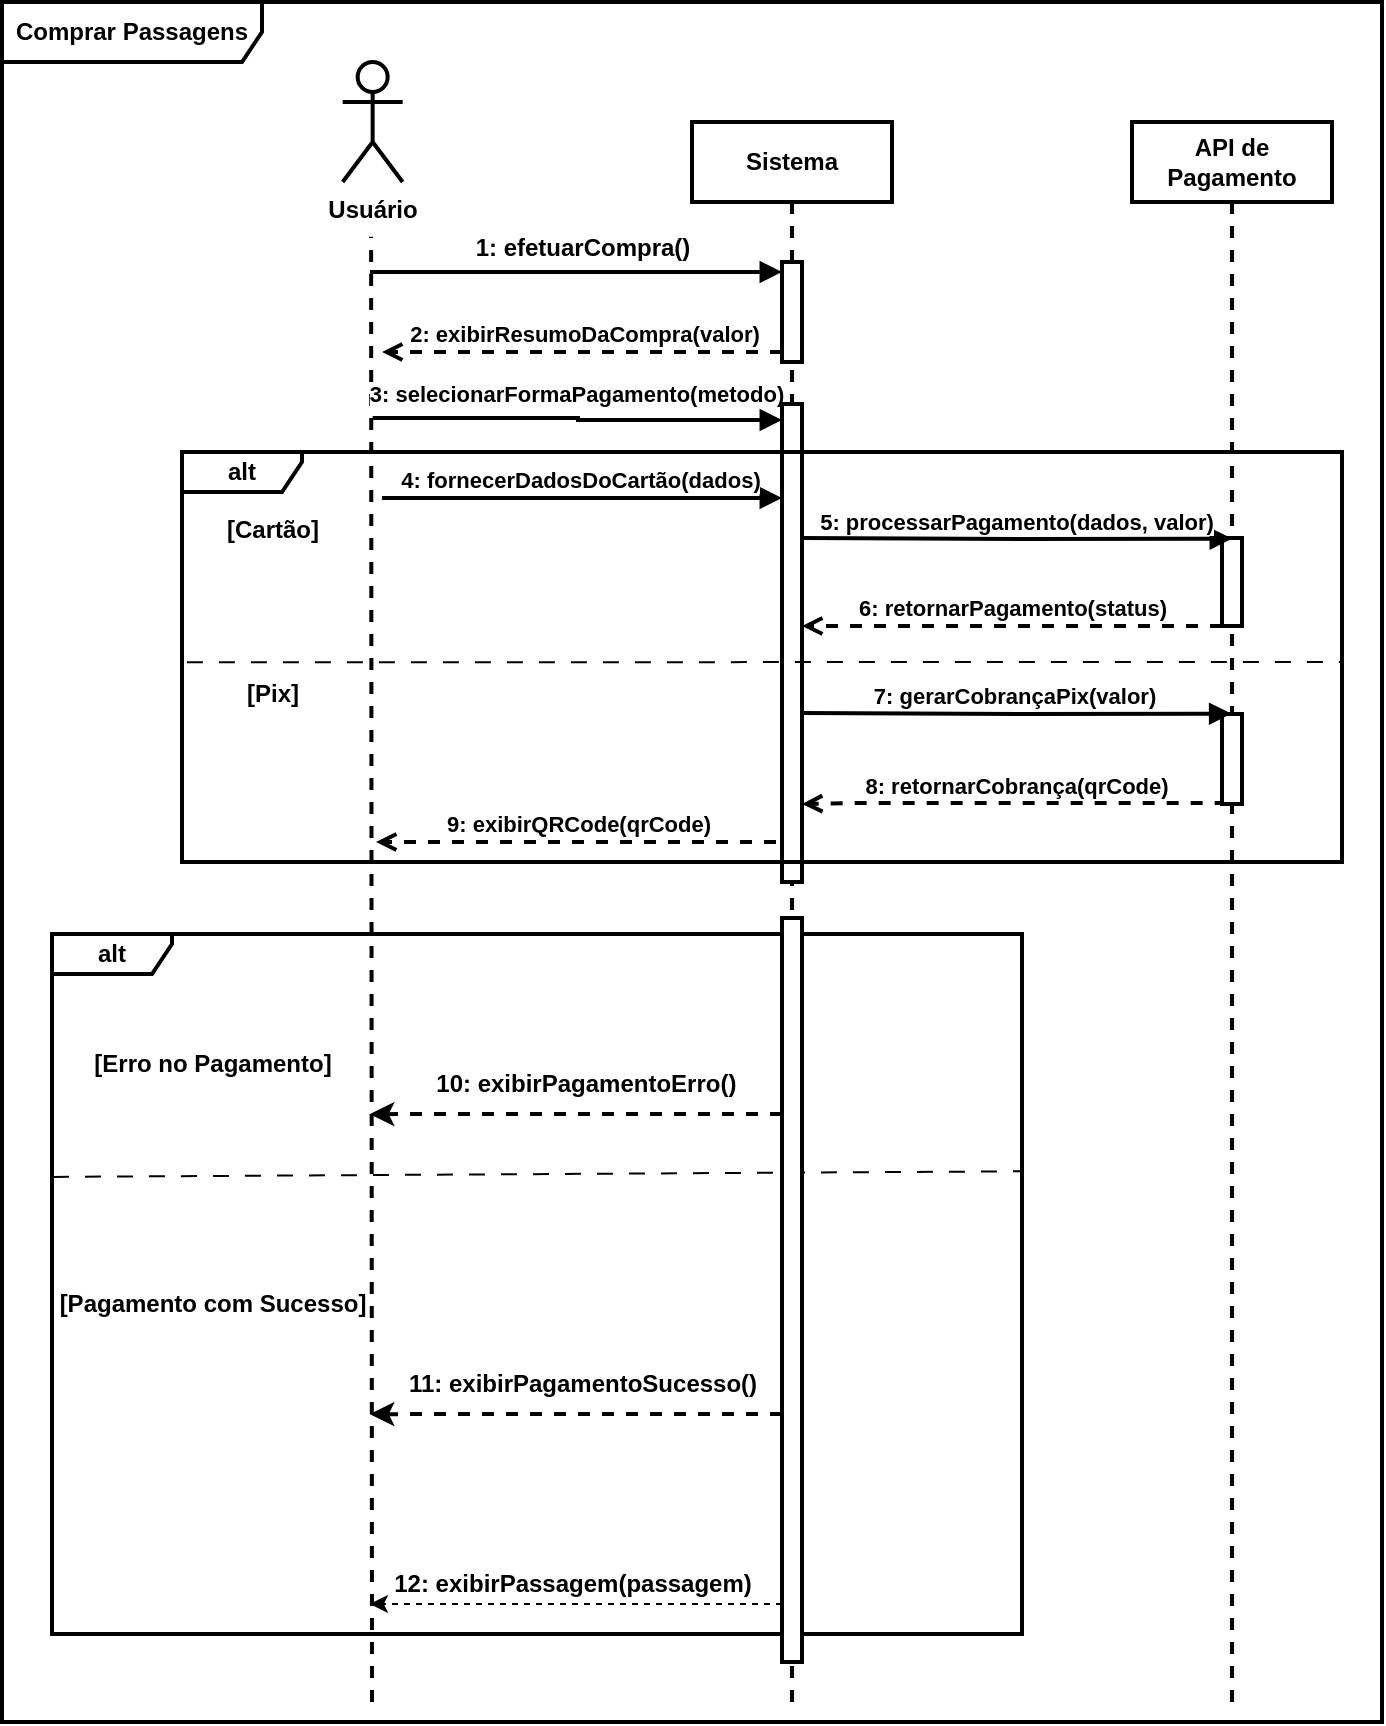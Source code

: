 <mxfile version="27.1.4">
  <diagram name="Página-1" id="9rKXRhQMnLUlFg-UbO_X">
    <mxGraphModel grid="1" page="1" gridSize="10" guides="1" tooltips="1" connect="1" arrows="1" fold="1" pageScale="1" pageWidth="1169" pageHeight="827" math="0" shadow="0">
      <root>
        <mxCell id="0" />
        <mxCell id="1" parent="0" />
        <mxCell id="zLq0nJhMniRumRmDmFBJ-10" value="API de Pagamento" style="shape=umlLifeline;perimeter=lifelinePerimeter;whiteSpace=wrap;html=1;container=1;dropTarget=0;collapsible=0;recursiveResize=0;outlineConnect=0;portConstraint=eastwest;newEdgeStyle={&quot;curved&quot;:0,&quot;rounded&quot;:0};fontStyle=1;strokeWidth=2;" vertex="1" parent="1">
          <mxGeometry x="1965" y="190" width="100" height="790" as="geometry" />
        </mxCell>
        <mxCell id="zLq0nJhMniRumRmDmFBJ-14" value="Sistema" style="shape=umlLifeline;perimeter=lifelinePerimeter;whiteSpace=wrap;html=1;container=1;dropTarget=0;collapsible=0;recursiveResize=0;outlineConnect=0;portConstraint=eastwest;newEdgeStyle={&quot;curved&quot;:0,&quot;rounded&quot;:0};fontStyle=1;strokeWidth=2;" vertex="1" parent="1">
          <mxGeometry x="1745" y="190" width="100" height="790" as="geometry" />
        </mxCell>
        <mxCell id="zLq0nJhMniRumRmDmFBJ-24" style="edgeStyle=orthogonalEdgeStyle;rounded=0;orthogonalLoop=1;jettySize=auto;html=1;curved=0;entryX=0;entryY=0;entryDx=0;entryDy=5;entryPerimeter=0;endArrow=block;endFill=1;fontStyle=1;strokeWidth=2;" edge="1" parent="1">
          <mxGeometry relative="1" as="geometry">
            <Array as="points">
              <mxPoint x="1645" y="265" />
              <mxPoint x="1645" y="265" />
            </Array>
            <mxPoint x="1583.962" y="265" as="sourcePoint" />
            <mxPoint x="1790" y="265" as="targetPoint" />
          </mxGeometry>
        </mxCell>
        <mxCell id="zLq0nJhMniRumRmDmFBJ-25" value="1: efetuarCompra()" style="text;html=1;align=center;verticalAlign=middle;resizable=0;points=[];autosize=1;strokeColor=none;fillColor=none;fontStyle=1" vertex="1" parent="1">
          <mxGeometry x="1630" y="238" width="120" height="30" as="geometry" />
        </mxCell>
        <mxCell id="zLq0nJhMniRumRmDmFBJ-79" value="&lt;span&gt;Usuário&lt;/span&gt;" style="shape=umlActor;verticalLabelPosition=bottom;verticalAlign=top;html=1;outlineConnect=0;fontStyle=1;strokeWidth=2;" vertex="1" parent="1">
          <mxGeometry x="1570.33" y="160" width="30" height="60" as="geometry" />
        </mxCell>
        <mxCell id="zLq0nJhMniRumRmDmFBJ-80" value="" style="endArrow=none;dashed=1;html=1;rounded=0;fontStyle=1;strokeWidth=2;" edge="1" parent="1">
          <mxGeometry width="50" height="50" relative="1" as="geometry">
            <mxPoint x="1585" y="980" as="sourcePoint" />
            <mxPoint x="1584.56" y="247.38" as="targetPoint" />
          </mxGeometry>
        </mxCell>
        <mxCell id="KLUDcfQme7VjofMpqBZG-1" value="Comprar Passagens" style="shape=umlFrame;whiteSpace=wrap;html=1;pointerEvents=0;width=130;height=30;fontStyle=1;strokeWidth=2;" vertex="1" parent="1">
          <mxGeometry x="1400" y="130" width="690" height="860" as="geometry" />
        </mxCell>
        <mxCell id="KLUDcfQme7VjofMpqBZG-9" value="" style="html=1;points=[[0,0,0,0,5],[0,1,0,0,-5],[1,0,0,0,5],[1,1,0,0,-5]];perimeter=orthogonalPerimeter;outlineConnect=0;targetShapes=umlLifeline;portConstraint=eastwest;newEdgeStyle={&quot;curved&quot;:0,&quot;rounded&quot;:0};fontStyle=1;strokeWidth=2;" vertex="1" parent="1">
          <mxGeometry x="1790" y="260" width="10" height="50" as="geometry" />
        </mxCell>
        <mxCell id="KLUDcfQme7VjofMpqBZG-17" value="[Cartão]" style="text;html=1;align=center;verticalAlign=middle;resizable=0;points=[];autosize=1;strokeColor=none;fillColor=none;fontStyle=1" vertex="1" parent="1">
          <mxGeometry x="1500.33" y="379" width="70" height="30" as="geometry" />
        </mxCell>
        <mxCell id="KLUDcfQme7VjofMpqBZG-18" value="[Pix]" style="text;html=1;align=center;verticalAlign=middle;resizable=0;points=[];autosize=1;strokeColor=none;fillColor=none;fontStyle=1" vertex="1" parent="1">
          <mxGeometry x="1510" y="461" width="50" height="30" as="geometry" />
        </mxCell>
        <mxCell id="KLUDcfQme7VjofMpqBZG-19" style="edgeStyle=orthogonalEdgeStyle;rounded=0;orthogonalLoop=1;jettySize=auto;html=1;curved=0;endArrow=block;endFill=1;fontStyle=1;strokeWidth=2;" edge="1" parent="1">
          <mxGeometry relative="1" as="geometry">
            <Array as="points">
              <mxPoint x="1590" y="378" />
            </Array>
            <mxPoint x="1590" y="378" as="sourcePoint" />
            <mxPoint x="1790" y="378" as="targetPoint" />
          </mxGeometry>
        </mxCell>
        <mxCell id="KLUDcfQme7VjofMpqBZG-20" value="4: fornecerDadosDoCartão(dados)" style="edgeLabel;html=1;align=center;verticalAlign=middle;resizable=0;points=[];fontStyle=1" connectable="0" vertex="1" parent="KLUDcfQme7VjofMpqBZG-19">
          <mxGeometry x="-0.015" relative="1" as="geometry">
            <mxPoint y="-9" as="offset" />
          </mxGeometry>
        </mxCell>
        <mxCell id="byp8TM0r94PkajCjEqZ4-8" style="edgeStyle=orthogonalEdgeStyle;rounded=0;orthogonalLoop=1;jettySize=auto;html=1;curved=0;dashed=1;endArrow=open;endFill=0;fontStyle=1;strokeWidth=2;" edge="1" parent="1">
          <mxGeometry relative="1" as="geometry">
            <Array as="points" />
            <mxPoint x="2010" y="442" as="sourcePoint" />
            <mxPoint x="1800" y="442" as="targetPoint" />
          </mxGeometry>
        </mxCell>
        <mxCell id="byp8TM0r94PkajCjEqZ4-9" value="6: retornarPagamento(status)" style="edgeLabel;html=1;align=center;verticalAlign=middle;resizable=0;points=[];fontStyle=1" connectable="0" vertex="1" parent="byp8TM0r94PkajCjEqZ4-8">
          <mxGeometry x="0.055" y="-1" relative="1" as="geometry">
            <mxPoint x="6" y="-8" as="offset" />
          </mxGeometry>
        </mxCell>
        <mxCell id="byp8TM0r94PkajCjEqZ4-10" style="edgeStyle=orthogonalEdgeStyle;rounded=0;orthogonalLoop=1;jettySize=auto;html=1;curved=0;dashed=1;endArrow=open;endFill=0;fontStyle=1;strokeWidth=2;" edge="1" parent="1">
          <mxGeometry relative="1" as="geometry">
            <Array as="points">
              <mxPoint x="1602.33" y="549.5" />
            </Array>
            <mxPoint x="1787" y="550" as="sourcePoint" />
            <mxPoint x="1587" y="550" as="targetPoint" />
          </mxGeometry>
        </mxCell>
        <mxCell id="byp8TM0r94PkajCjEqZ4-11" value="9: exibirQRCode(qrCode)" style="edgeLabel;html=1;align=center;verticalAlign=middle;resizable=0;points=[];fontStyle=1" connectable="0" vertex="1" parent="byp8TM0r94PkajCjEqZ4-10">
          <mxGeometry x="0.055" y="-1" relative="1" as="geometry">
            <mxPoint x="6" y="-8" as="offset" />
          </mxGeometry>
        </mxCell>
        <mxCell id="byp8TM0r94PkajCjEqZ4-14" style="edgeStyle=orthogonalEdgeStyle;rounded=0;orthogonalLoop=1;jettySize=auto;html=1;curved=0;dashed=1;endArrow=open;endFill=0;fontStyle=1;strokeWidth=2;" edge="1" parent="1">
          <mxGeometry relative="1" as="geometry">
            <Array as="points">
              <mxPoint x="1827.66" y="530" />
            </Array>
            <mxPoint x="2012.33" y="530.5" as="sourcePoint" />
            <mxPoint x="1800" y="531" as="targetPoint" />
          </mxGeometry>
        </mxCell>
        <mxCell id="byp8TM0r94PkajCjEqZ4-15" value="8: retornarCobrança(qrCode)" style="edgeLabel;html=1;align=center;verticalAlign=middle;resizable=0;points=[];fontStyle=1" connectable="0" vertex="1" parent="byp8TM0r94PkajCjEqZ4-14">
          <mxGeometry x="0.055" y="-1" relative="1" as="geometry">
            <mxPoint x="6" y="-8" as="offset" />
          </mxGeometry>
        </mxCell>
        <mxCell id="byp8TM0r94PkajCjEqZ4-22" value="alt" style="shape=umlFrame;whiteSpace=wrap;html=1;pointerEvents=0;width=60;height=20;fontStyle=1;strokeWidth=2;" vertex="1" parent="1">
          <mxGeometry x="1425" y="596" width="485" height="350" as="geometry" />
        </mxCell>
        <mxCell id="byp8TM0r94PkajCjEqZ4-25" style="edgeStyle=orthogonalEdgeStyle;rounded=0;orthogonalLoop=1;jettySize=auto;html=1;curved=0;dashed=1;fontStyle=1;strokeWidth=2;" edge="1" parent="1">
          <mxGeometry relative="1" as="geometry">
            <mxPoint x="1583.962" y="686.077" as="targetPoint" />
            <Array as="points">
              <mxPoint x="1645" y="686" />
              <mxPoint x="1645" y="686" />
            </Array>
            <mxPoint x="1790" y="686" as="sourcePoint" />
          </mxGeometry>
        </mxCell>
        <mxCell id="byp8TM0r94PkajCjEqZ4-26" value="&amp;nbsp;10: exibirPagamentoErro()" style="text;html=1;align=center;verticalAlign=middle;resizable=0;points=[];autosize=1;strokeColor=none;fillColor=none;fontStyle=1" vertex="1" parent="1">
          <mxGeometry x="1605.33" y="656" width="170" height="30" as="geometry" />
        </mxCell>
        <mxCell id="byp8TM0r94PkajCjEqZ4-29" value="" style="html=1;points=[[0,0,0,0,5],[0,1,0,0,-5],[1,0,0,0,5],[1,1,0,0,-5]];perimeter=orthogonalPerimeter;outlineConnect=0;targetShapes=umlLifeline;portConstraint=eastwest;newEdgeStyle={&quot;curved&quot;:0,&quot;rounded&quot;:0};fontStyle=1;strokeWidth=2;" vertex="1" parent="1">
          <mxGeometry x="2010" y="398" width="10" height="44" as="geometry" />
        </mxCell>
        <mxCell id="byp8TM0r94PkajCjEqZ4-32" value="11: exibirPagamentoSucesso()" style="text;html=1;align=center;verticalAlign=middle;resizable=0;points=[];autosize=1;strokeColor=none;fillColor=none;fontStyle=1" vertex="1" parent="1">
          <mxGeometry x="1595.003" y="806" width="190" height="30" as="geometry" />
        </mxCell>
        <mxCell id="byp8TM0r94PkajCjEqZ4-37" style="edgeStyle=orthogonalEdgeStyle;rounded=0;orthogonalLoop=1;jettySize=auto;html=1;curved=0;dashed=1;exitX=0;exitY=1;exitDx=0;exitDy=-5;exitPerimeter=0;fontStyle=1" edge="1" parent="1">
          <mxGeometry relative="1" as="geometry">
            <mxPoint x="1583.962" y="931" as="targetPoint" />
            <Array as="points">
              <mxPoint x="1635" y="931" />
              <mxPoint x="1635" y="931" />
            </Array>
            <mxPoint x="1790" y="931" as="sourcePoint" />
          </mxGeometry>
        </mxCell>
        <mxCell id="byp8TM0r94PkajCjEqZ4-38" value="12: exibirPassagem(passagem)" style="text;html=1;align=center;verticalAlign=middle;resizable=0;points=[];autosize=1;strokeColor=none;fillColor=none;fontStyle=1;strokeWidth=2;" vertex="1" parent="1">
          <mxGeometry x="1590.333" y="906" width="190" height="30" as="geometry" />
        </mxCell>
        <mxCell id="byp8TM0r94PkajCjEqZ4-39" value="" style="endArrow=none;dashed=1;html=1;rounded=0;entryX=1;entryY=0.339;entryDx=0;entryDy=0;entryPerimeter=0;exitX=0.001;exitY=0.347;exitDx=0;exitDy=0;exitPerimeter=0;dashPattern=8 8;fontStyle=1" edge="1" parent="1" source="byp8TM0r94PkajCjEqZ4-22" target="byp8TM0r94PkajCjEqZ4-22">
          <mxGeometry width="50" height="50" relative="1" as="geometry">
            <mxPoint x="1521.81" y="717.64" as="sourcePoint" />
            <mxPoint x="2260.33" y="716.0" as="targetPoint" />
          </mxGeometry>
        </mxCell>
        <mxCell id="byp8TM0r94PkajCjEqZ4-40" style="edgeStyle=orthogonalEdgeStyle;rounded=0;orthogonalLoop=1;jettySize=auto;html=1;curved=0;dashed=1;fontStyle=1;strokeWidth=2;" edge="1" parent="1">
          <mxGeometry relative="1" as="geometry">
            <Array as="points">
              <mxPoint x="1685" y="836" />
              <mxPoint x="1685" y="836" />
            </Array>
            <mxPoint x="1583.962" y="836.077" as="targetPoint" />
            <mxPoint x="1790" y="836" as="sourcePoint" />
          </mxGeometry>
        </mxCell>
        <mxCell id="byp8TM0r94PkajCjEqZ4-41" value="[Pagamento com Sucesso]" style="text;html=1;align=center;verticalAlign=middle;resizable=0;points=[];autosize=1;strokeColor=none;fillColor=none;fontStyle=1" vertex="1" parent="1">
          <mxGeometry x="1420" y="766" width="170" height="30" as="geometry" />
        </mxCell>
        <mxCell id="byp8TM0r94PkajCjEqZ4-42" value="[Erro no Pagamento]" style="text;html=1;align=center;verticalAlign=middle;resizable=0;points=[];autosize=1;strokeColor=none;fillColor=none;fontStyle=1" vertex="1" parent="1">
          <mxGeometry x="1440" y="646" width="130" height="30" as="geometry" />
        </mxCell>
        <mxCell id="byp8TM0r94PkajCjEqZ4-45" value="" style="html=1;points=[[0,0,0,0,5],[0,1,0,0,-5],[1,0,0,0,5],[1,1,0,0,-5]];perimeter=orthogonalPerimeter;outlineConnect=0;targetShapes=umlLifeline;portConstraint=eastwest;newEdgeStyle={&quot;curved&quot;:0,&quot;rounded&quot;:0};fontStyle=1;strokeWidth=2;" vertex="1" parent="1">
          <mxGeometry x="2010" y="486" width="10" height="45" as="geometry" />
        </mxCell>
        <mxCell id="byp8TM0r94PkajCjEqZ4-12" style="edgeStyle=orthogonalEdgeStyle;rounded=0;orthogonalLoop=1;jettySize=auto;html=1;curved=0;endArrow=block;endFill=1;entryX=0.55;entryY=0.286;entryDx=0;entryDy=0;entryPerimeter=0;fontStyle=1;strokeWidth=2;" edge="1" parent="1">
          <mxGeometry relative="1" as="geometry">
            <Array as="points" />
            <mxPoint x="1800" y="485.5" as="sourcePoint" />
            <mxPoint x="2014.67" y="485.8" as="targetPoint" />
          </mxGeometry>
        </mxCell>
        <mxCell id="byp8TM0r94PkajCjEqZ4-13" value="7: gerarCobrançaPix(valor)" style="edgeLabel;html=1;align=center;verticalAlign=middle;resizable=0;points=[];fontStyle=1" connectable="0" vertex="1" parent="byp8TM0r94PkajCjEqZ4-12">
          <mxGeometry x="-0.015" relative="1" as="geometry">
            <mxPoint y="-9" as="offset" />
          </mxGeometry>
        </mxCell>
        <mxCell id="byp8TM0r94PkajCjEqZ4-6" style="edgeStyle=orthogonalEdgeStyle;rounded=0;orthogonalLoop=1;jettySize=auto;html=1;curved=0;endArrow=block;endFill=1;entryX=0.55;entryY=0.286;entryDx=0;entryDy=0;entryPerimeter=0;fontStyle=1;strokeWidth=2;" edge="1" parent="1">
          <mxGeometry relative="1" as="geometry">
            <Array as="points" />
            <mxPoint x="1800.33" y="398" as="sourcePoint" />
            <mxPoint x="2015" y="398.3" as="targetPoint" />
          </mxGeometry>
        </mxCell>
        <mxCell id="byp8TM0r94PkajCjEqZ4-7" value="5: processarPagamento(dados, valor)" style="edgeLabel;html=1;align=center;verticalAlign=middle;resizable=0;points=[];fontStyle=1" connectable="0" vertex="1" parent="byp8TM0r94PkajCjEqZ4-6">
          <mxGeometry x="-0.015" relative="1" as="geometry">
            <mxPoint y="-9" as="offset" />
          </mxGeometry>
        </mxCell>
        <mxCell id="KLUDcfQme7VjofMpqBZG-7" style="edgeStyle=orthogonalEdgeStyle;rounded=0;orthogonalLoop=1;jettySize=auto;html=1;curved=0;dashed=1;endArrow=open;endFill=0;exitX=0;exitY=1;exitDx=0;exitDy=-5;exitPerimeter=0;fontStyle=1;strokeWidth=2;" edge="1" parent="1" source="KLUDcfQme7VjofMpqBZG-9">
          <mxGeometry relative="1" as="geometry">
            <Array as="points">
              <mxPoint x="1590" y="305" />
              <mxPoint x="1590" y="305" />
            </Array>
            <mxPoint x="1792" y="318" as="sourcePoint" />
            <mxPoint x="1590" y="305" as="targetPoint" />
          </mxGeometry>
        </mxCell>
        <mxCell id="KLUDcfQme7VjofMpqBZG-8" value="2: exibirResumoDaCompra(valor)" style="edgeLabel;html=1;align=center;verticalAlign=middle;resizable=0;points=[];fontStyle=1" connectable="0" vertex="1" parent="KLUDcfQme7VjofMpqBZG-7">
          <mxGeometry x="0.055" y="-1" relative="1" as="geometry">
            <mxPoint x="6" y="-8" as="offset" />
          </mxGeometry>
        </mxCell>
        <mxCell id="byp8TM0r94PkajCjEqZ4-46" style="edgeStyle=orthogonalEdgeStyle;rounded=0;orthogonalLoop=1;jettySize=auto;html=1;curved=0;endArrow=block;endFill=1;fontStyle=1;strokeWidth=2;" edge="1" parent="1" target="CXJ0yseSsIXUuxaVNN-k-1">
          <mxGeometry relative="1" as="geometry">
            <Array as="points">
              <mxPoint x="1688" y="339" />
            </Array>
            <mxPoint x="1585.33" y="338" as="sourcePoint" />
            <mxPoint x="1790" y="333" as="targetPoint" />
          </mxGeometry>
        </mxCell>
        <mxCell id="byp8TM0r94PkajCjEqZ4-47" value="3: selecionarFormaPagamento(metodo)" style="edgeLabel;html=1;align=center;verticalAlign=middle;resizable=0;points=[];fontStyle=1" connectable="0" vertex="1" parent="byp8TM0r94PkajCjEqZ4-46">
          <mxGeometry x="-0.015" relative="1" as="geometry">
            <mxPoint y="-12" as="offset" />
          </mxGeometry>
        </mxCell>
        <mxCell id="CXJ0yseSsIXUuxaVNN-k-1" value="" style="html=1;points=[[0,0,0,0,5],[0,1,0,0,-5],[1,0,0,0,5],[1,1,0,0,-5]];perimeter=orthogonalPerimeter;outlineConnect=0;targetShapes=umlLifeline;portConstraint=eastwest;newEdgeStyle={&quot;curved&quot;:0,&quot;rounded&quot;:0};fontStyle=1;strokeWidth=2;" vertex="1" parent="1">
          <mxGeometry x="1790" y="331" width="10" height="239" as="geometry" />
        </mxCell>
        <mxCell id="KLUDcfQme7VjofMpqBZG-15" value="alt" style="shape=umlFrame;whiteSpace=wrap;html=1;pointerEvents=0;width=60;height=20;fontStyle=1;strokeWidth=2;" vertex="1" parent="1">
          <mxGeometry x="1490" y="355" width="580" height="205" as="geometry" />
        </mxCell>
        <mxCell id="KLUDcfQme7VjofMpqBZG-16" value="" style="endArrow=none;dashed=1;html=1;rounded=0;exitX=0.004;exitY=0.367;exitDx=0;exitDy=0;exitPerimeter=0;dashPattern=8 8;fontStyle=1" edge="1" parent="1">
          <mxGeometry width="50" height="50" relative="1" as="geometry">
            <mxPoint x="1492.44" y="460.12" as="sourcePoint" />
            <mxPoint x="2070" y="460" as="targetPoint" />
          </mxGeometry>
        </mxCell>
        <mxCell id="CXJ0yseSsIXUuxaVNN-k-2" value="" style="html=1;points=[[0,0,0,0,5],[0,1,0,0,-5],[1,0,0,0,5],[1,1,0,0,-5]];perimeter=orthogonalPerimeter;outlineConnect=0;targetShapes=umlLifeline;portConstraint=eastwest;newEdgeStyle={&quot;curved&quot;:0,&quot;rounded&quot;:0};fontStyle=1;strokeWidth=2;" vertex="1" parent="1">
          <mxGeometry x="1790" y="588" width="10" height="372" as="geometry" />
        </mxCell>
      </root>
    </mxGraphModel>
  </diagram>
</mxfile>
